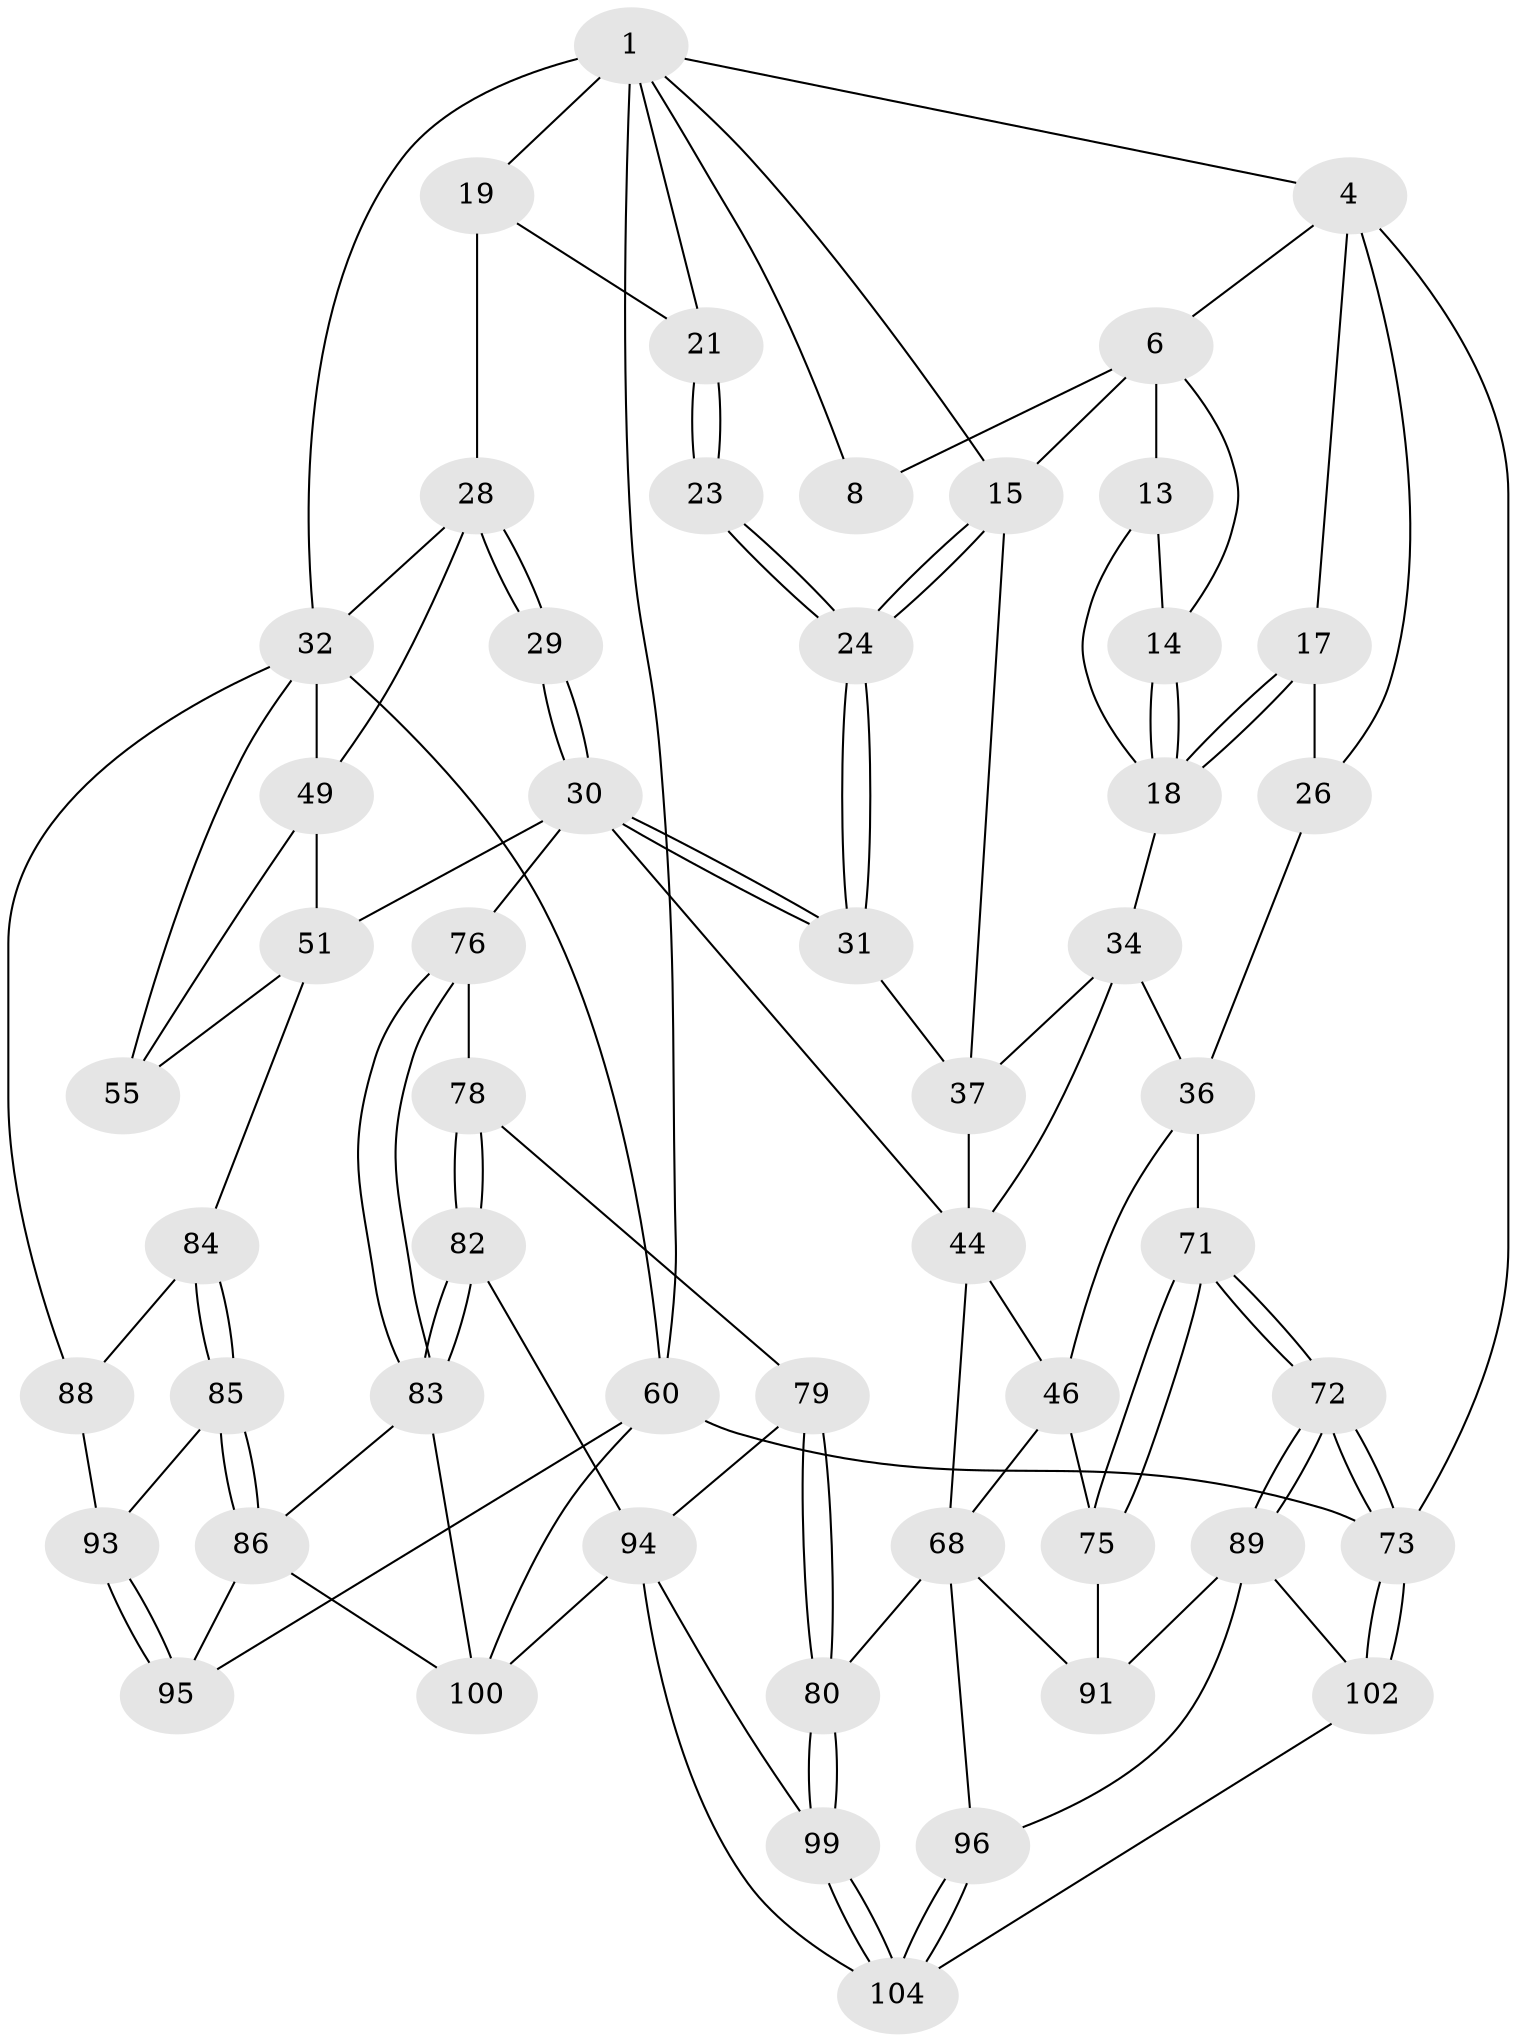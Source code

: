 // original degree distribution, {3: 0.02830188679245283, 6: 0.2641509433962264, 5: 0.44339622641509435, 4: 0.2641509433962264}
// Generated by graph-tools (version 1.1) at 2025/28/03/15/25 16:28:06]
// undirected, 53 vertices, 120 edges
graph export_dot {
graph [start="1"]
  node [color=gray90,style=filled];
  1 [pos="+0.6127650964507788+0",super="+2+9"];
  4 [pos="+0+0",super="+5"];
  6 [pos="+0.4558704851389621+0",super="+7"];
  8 [pos="+0.5687526672474847+0"];
  13 [pos="+0.46399145658637914+0.1446687896565009"];
  14 [pos="+0.40492265287148477+0.036877314490254776"];
  15 [pos="+0.559515412040021+0.17291306937034862",super="+16"];
  17 [pos="+0.23659661655997186+0.13156858940187383"];
  18 [pos="+0.24330430086753962+0.13905139030559135",super="+25"];
  19 [pos="+0.8878652712653364+0.027739097254743907",super="+20"];
  21 [pos="+0.81371027292635+0.21671723273895788",super="+22"];
  23 [pos="+0.7083485283777743+0.26215632241974474"];
  24 [pos="+0.6764880952081905+0.29822391144739674"];
  26 [pos="+0.05157591307993747+0.2184669181220757",super="+27"];
  28 [pos="+0.8365209728183114+0.24835585907602406",super="+33"];
  29 [pos="+0.8424213752733803+0.3434295080682224"];
  30 [pos="+0.6870036576884675+0.3863802518966594",super="+53"];
  31 [pos="+0.6819809910149528+0.38339365924467134"];
  32 [pos="+1+0",super="+54"];
  34 [pos="+0.26634875313960354+0.2618829883631626",super="+35"];
  36 [pos="+0.13063458694253216+0.31697725742706606",super="+42"];
  37 [pos="+0.5045681707569162+0.22284799845128508",super="+38+39"];
  44 [pos="+0.4922268293061386+0.4653323904618294",super="+45+65"];
  46 [pos="+0.2139194779503348+0.5258522388347024",super="+47+70"];
  49 [pos="+0.8937899449407779+0.37854658009545933",super="+50"];
  51 [pos="+0.8736399650782439+0.45722182711170173",super="+52+57"];
  55 [pos="+1+0.5591027965352487"];
  60 [pos="+1+1",super="+61"];
  68 [pos="+0.37648851818211865+0.7273499797177473",super="+81+69"];
  71 [pos="+0+0.605616729190755"];
  72 [pos="+0+1"];
  73 [pos="+0+1"];
  75 [pos="+0+0.613473728260736",super="+92"];
  76 [pos="+0.7873601969068883+0.6467736885081912",super="+77"];
  78 [pos="+0.613075592408451+0.7133586757694206"];
  79 [pos="+0.5417497731879118+0.7718465640446186"];
  80 [pos="+0.4242618436299637+0.7877575137053543"];
  82 [pos="+0.7010460825988772+0.798261968728374"];
  83 [pos="+0.724969645578439+0.7970517802560578",super="+87"];
  84 [pos="+0.8884838817338192+0.7303257963598397"];
  85 [pos="+0.8663731190580231+0.855072730061438"];
  86 [pos="+0.8495006290632492+0.8747426693694946",super="+103"];
  88 [pos="+0.9880923203898114+0.7686695384401175"];
  89 [pos="+0.06372324604145196+0.7808619769454789",super="+90"];
  91 [pos="+0.23291026839835352+0.7230795335059996"];
  93 [pos="+0.9301293170758704+0.8357932509858345"];
  94 [pos="+0.6540803645398955+0.8214177764491305",super="+98"];
  95 [pos="+1+0.8918143274710095"];
  96 [pos="+0.336524276976734+1"];
  99 [pos="+0.5260701851210277+0.88492329168493"];
  100 [pos="+0.7035791525797377+1",super="+105"];
  102 [pos="+0+1"];
  104 [pos="+0.331088369489035+1",super="+106"];
  1 -- 32;
  1 -- 19 [weight=2];
  1 -- 4;
  1 -- 60;
  1 -- 8;
  1 -- 15;
  1 -- 21;
  4 -- 73;
  4 -- 17;
  4 -- 6;
  4 -- 26;
  6 -- 14;
  6 -- 8;
  6 -- 13;
  6 -- 15;
  13 -- 14;
  13 -- 18;
  14 -- 18;
  14 -- 18;
  15 -- 24;
  15 -- 24;
  15 -- 37;
  17 -- 18;
  17 -- 18;
  17 -- 26;
  18 -- 34;
  19 -- 28;
  19 -- 21;
  21 -- 23 [weight=2];
  21 -- 23;
  23 -- 24;
  23 -- 24;
  24 -- 31;
  24 -- 31;
  26 -- 36 [weight=2];
  28 -- 29 [weight=2];
  28 -- 29;
  28 -- 32;
  28 -- 49;
  29 -- 30;
  29 -- 30;
  30 -- 31;
  30 -- 31;
  30 -- 51 [weight=2];
  30 -- 44;
  30 -- 76 [weight=2];
  31 -- 37;
  32 -- 49;
  32 -- 55;
  32 -- 88;
  32 -- 60;
  34 -- 36;
  34 -- 44;
  34 -- 37;
  36 -- 46 [weight=2];
  36 -- 71;
  37 -- 44;
  44 -- 46;
  44 -- 68;
  46 -- 75;
  46 -- 68;
  49 -- 51;
  49 -- 55;
  51 -- 84;
  51 -- 55;
  60 -- 73;
  60 -- 95;
  60 -- 100;
  68 -- 80;
  68 -- 96;
  68 -- 91;
  71 -- 72;
  71 -- 72;
  71 -- 75;
  71 -- 75;
  72 -- 73;
  72 -- 73;
  72 -- 89;
  72 -- 89;
  73 -- 102;
  73 -- 102;
  75 -- 91;
  76 -- 83;
  76 -- 83;
  76 -- 78;
  78 -- 79;
  78 -- 82;
  78 -- 82;
  79 -- 80;
  79 -- 80;
  79 -- 94;
  80 -- 99;
  80 -- 99;
  82 -- 83;
  82 -- 83;
  82 -- 94;
  83 -- 100;
  83 -- 86;
  84 -- 85;
  84 -- 85;
  84 -- 88;
  85 -- 86;
  85 -- 86;
  85 -- 93;
  86 -- 95;
  86 -- 100;
  88 -- 93;
  89 -- 96;
  89 -- 91;
  89 -- 102;
  93 -- 95;
  93 -- 95;
  94 -- 99;
  94 -- 100;
  94 -- 104;
  96 -- 104;
  96 -- 104;
  99 -- 104;
  99 -- 104;
  102 -- 104;
}
